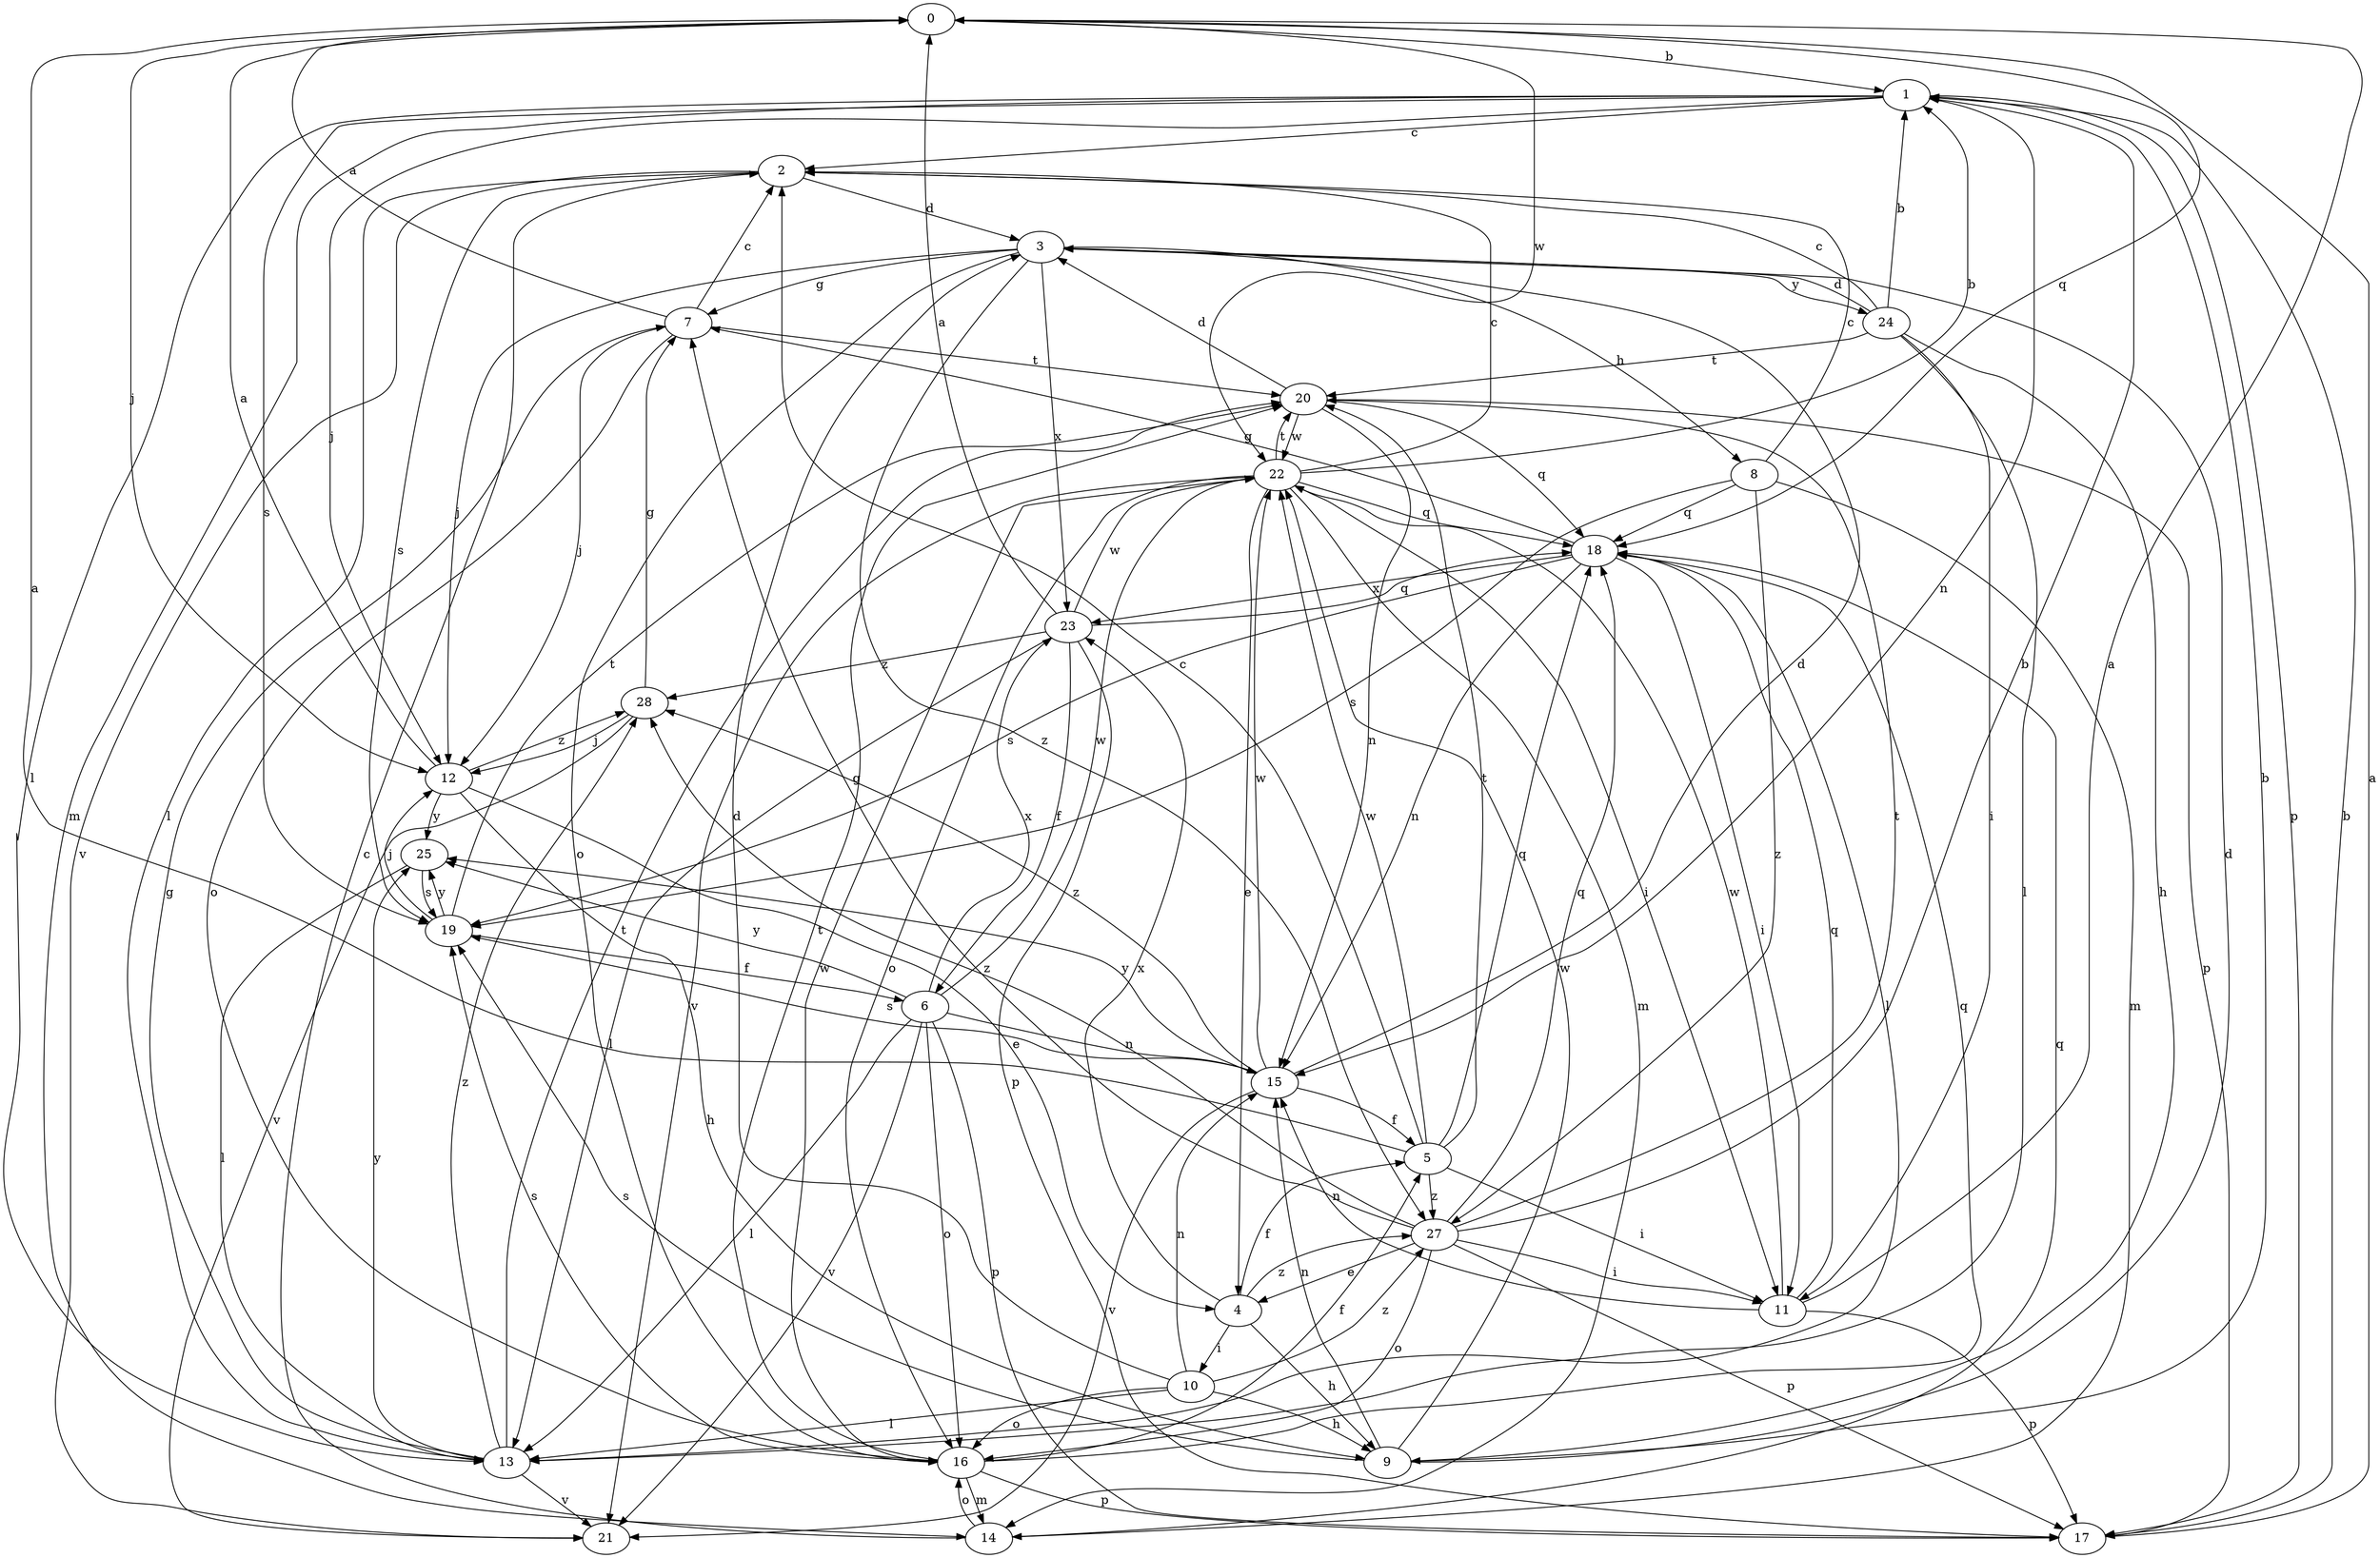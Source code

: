 strict digraph  {
0;
1;
2;
3;
4;
5;
6;
7;
8;
9;
10;
11;
12;
13;
14;
15;
16;
17;
18;
19;
20;
21;
22;
23;
24;
25;
27;
28;
0 -> 1  [label=b];
0 -> 12  [label=j];
0 -> 18  [label=q];
0 -> 22  [label=w];
1 -> 2  [label=c];
1 -> 12  [label=j];
1 -> 13  [label=l];
1 -> 14  [label=m];
1 -> 15  [label=n];
1 -> 17  [label=p];
1 -> 19  [label=s];
2 -> 3  [label=d];
2 -> 13  [label=l];
2 -> 19  [label=s];
2 -> 21  [label=v];
3 -> 7  [label=g];
3 -> 8  [label=h];
3 -> 12  [label=j];
3 -> 16  [label=o];
3 -> 23  [label=x];
3 -> 24  [label=y];
3 -> 27  [label=z];
4 -> 5  [label=f];
4 -> 9  [label=h];
4 -> 10  [label=i];
4 -> 23  [label=x];
4 -> 27  [label=z];
5 -> 0  [label=a];
5 -> 2  [label=c];
5 -> 11  [label=i];
5 -> 18  [label=q];
5 -> 20  [label=t];
5 -> 22  [label=w];
5 -> 27  [label=z];
6 -> 13  [label=l];
6 -> 15  [label=n];
6 -> 16  [label=o];
6 -> 17  [label=p];
6 -> 21  [label=v];
6 -> 22  [label=w];
6 -> 23  [label=x];
6 -> 25  [label=y];
7 -> 0  [label=a];
7 -> 2  [label=c];
7 -> 12  [label=j];
7 -> 16  [label=o];
7 -> 20  [label=t];
8 -> 2  [label=c];
8 -> 14  [label=m];
8 -> 18  [label=q];
8 -> 19  [label=s];
8 -> 27  [label=z];
9 -> 1  [label=b];
9 -> 3  [label=d];
9 -> 15  [label=n];
9 -> 19  [label=s];
9 -> 22  [label=w];
10 -> 3  [label=d];
10 -> 9  [label=h];
10 -> 13  [label=l];
10 -> 15  [label=n];
10 -> 16  [label=o];
10 -> 27  [label=z];
11 -> 0  [label=a];
11 -> 15  [label=n];
11 -> 17  [label=p];
11 -> 18  [label=q];
11 -> 22  [label=w];
12 -> 0  [label=a];
12 -> 4  [label=e];
12 -> 9  [label=h];
12 -> 25  [label=y];
12 -> 28  [label=z];
13 -> 7  [label=g];
13 -> 20  [label=t];
13 -> 21  [label=v];
13 -> 25  [label=y];
13 -> 28  [label=z];
14 -> 2  [label=c];
14 -> 16  [label=o];
14 -> 18  [label=q];
15 -> 3  [label=d];
15 -> 5  [label=f];
15 -> 19  [label=s];
15 -> 21  [label=v];
15 -> 22  [label=w];
15 -> 25  [label=y];
15 -> 28  [label=z];
16 -> 5  [label=f];
16 -> 14  [label=m];
16 -> 17  [label=p];
16 -> 18  [label=q];
16 -> 19  [label=s];
16 -> 20  [label=t];
16 -> 22  [label=w];
17 -> 0  [label=a];
17 -> 1  [label=b];
18 -> 7  [label=g];
18 -> 11  [label=i];
18 -> 13  [label=l];
18 -> 15  [label=n];
18 -> 19  [label=s];
18 -> 23  [label=x];
19 -> 6  [label=f];
19 -> 12  [label=j];
19 -> 20  [label=t];
19 -> 25  [label=y];
20 -> 3  [label=d];
20 -> 15  [label=n];
20 -> 17  [label=p];
20 -> 18  [label=q];
20 -> 22  [label=w];
22 -> 1  [label=b];
22 -> 2  [label=c];
22 -> 4  [label=e];
22 -> 11  [label=i];
22 -> 14  [label=m];
22 -> 16  [label=o];
22 -> 18  [label=q];
22 -> 20  [label=t];
22 -> 21  [label=v];
23 -> 0  [label=a];
23 -> 6  [label=f];
23 -> 13  [label=l];
23 -> 17  [label=p];
23 -> 18  [label=q];
23 -> 22  [label=w];
23 -> 28  [label=z];
24 -> 1  [label=b];
24 -> 2  [label=c];
24 -> 3  [label=d];
24 -> 9  [label=h];
24 -> 11  [label=i];
24 -> 13  [label=l];
24 -> 20  [label=t];
25 -> 13  [label=l];
25 -> 19  [label=s];
27 -> 1  [label=b];
27 -> 4  [label=e];
27 -> 7  [label=g];
27 -> 11  [label=i];
27 -> 16  [label=o];
27 -> 17  [label=p];
27 -> 18  [label=q];
27 -> 20  [label=t];
27 -> 28  [label=z];
28 -> 7  [label=g];
28 -> 12  [label=j];
28 -> 21  [label=v];
}
